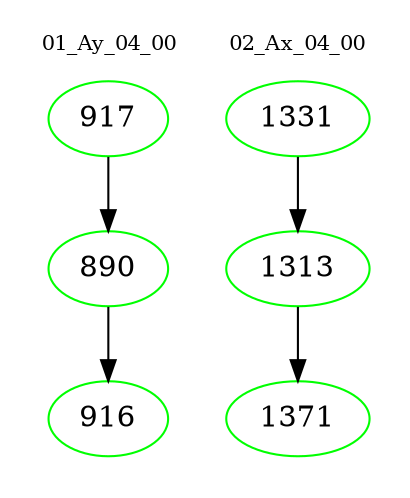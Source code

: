 digraph{
subgraph cluster_0 {
color = white
label = "01_Ay_04_00";
fontsize=10;
T0_917 [label="917", color="green"]
T0_917 -> T0_890 [color="black"]
T0_890 [label="890", color="green"]
T0_890 -> T0_916 [color="black"]
T0_916 [label="916", color="green"]
}
subgraph cluster_1 {
color = white
label = "02_Ax_04_00";
fontsize=10;
T1_1331 [label="1331", color="green"]
T1_1331 -> T1_1313 [color="black"]
T1_1313 [label="1313", color="green"]
T1_1313 -> T1_1371 [color="black"]
T1_1371 [label="1371", color="green"]
}
}
